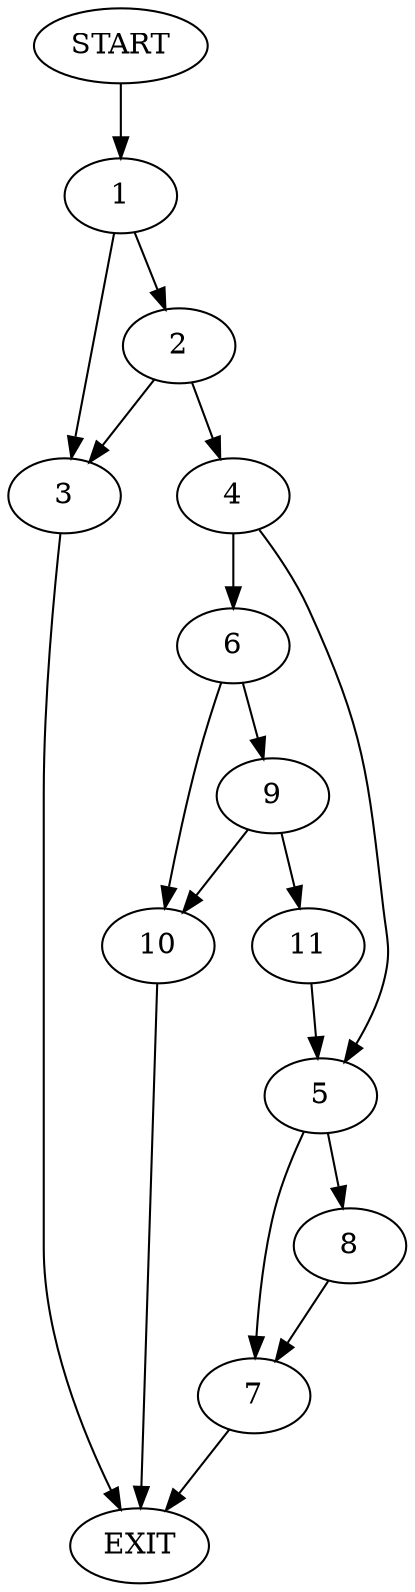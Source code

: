 digraph {
0 [label="START"]
12 [label="EXIT"]
0 -> 1
1 -> 2
1 -> 3
3 -> 12
2 -> 4
2 -> 3
4 -> 5
4 -> 6
5 -> 7
5 -> 8
6 -> 9
6 -> 10
10 -> 12
9 -> 11
9 -> 10
11 -> 5
7 -> 12
8 -> 7
}
